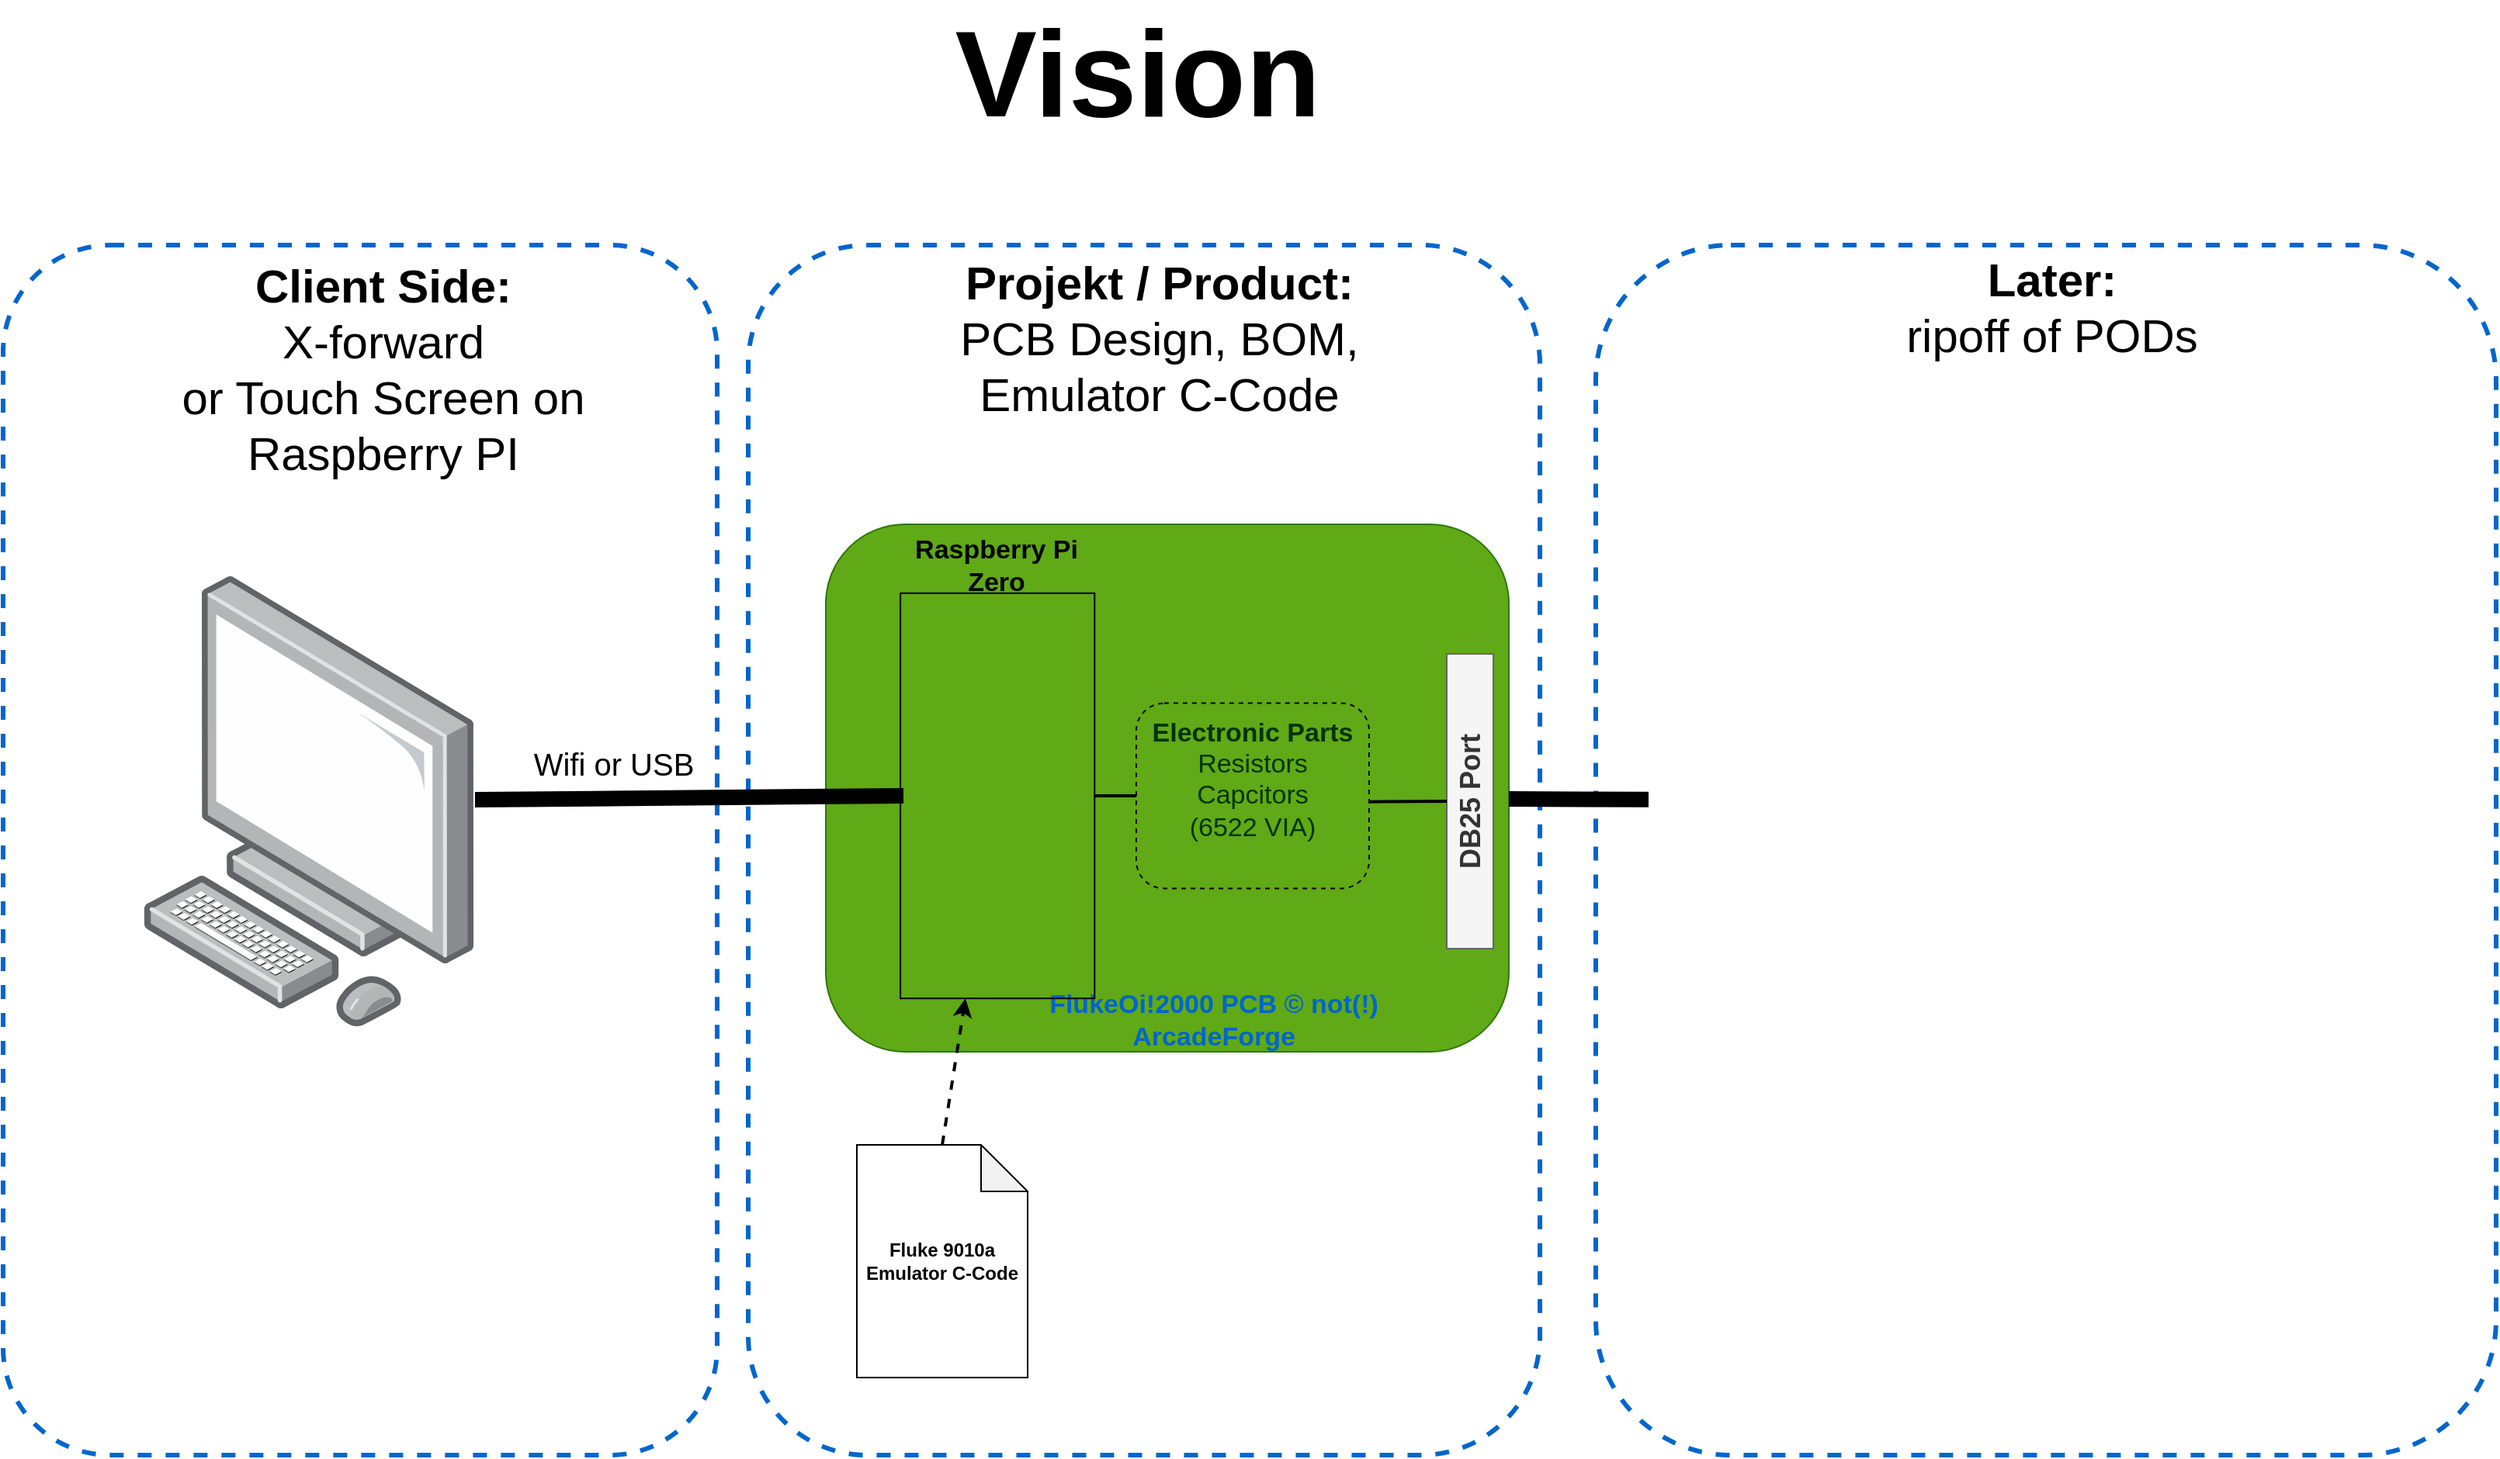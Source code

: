 <mxfile version="14.9.3" type="device"><diagram id="8Wju45zsgtYv8jEK75B2" name="Page-1"><mxGraphModel dx="2908" dy="1141" grid="1" gridSize="10" guides="1" tooltips="1" connect="1" arrows="1" fold="1" page="1" pageScale="1" pageWidth="850" pageHeight="1100" math="0" shadow="0"><root><mxCell id="0"/><mxCell id="1" parent="0"/><mxCell id="MyuMXHC6_W-x5AwkIIro-29" value="" style="rounded=1;whiteSpace=wrap;html=1;fontSize=12;fontColor=#000000;fillColor=none;dashed=1;strokeWidth=3;strokeColor=#0066CC;" vertex="1" parent="1"><mxGeometry x="-770" y="180" width="460" height="780" as="geometry"/></mxCell><mxCell id="MyuMXHC6_W-x5AwkIIro-25" value="" style="rounded=1;whiteSpace=wrap;html=1;fontSize=12;fontColor=#000000;fillColor=none;dashed=1;strokeWidth=3;strokeColor=#0066CC;" vertex="1" parent="1"><mxGeometry x="256" y="180" width="580" height="780" as="geometry"/></mxCell><mxCell id="MyuMXHC6_W-x5AwkIIro-23" value="" style="rounded=1;whiteSpace=wrap;html=1;fontSize=12;fontColor=#000000;fillColor=none;dashed=1;strokeWidth=3;strokeColor=#0066CC;" vertex="1" parent="1"><mxGeometry x="-290" y="180" width="510" height="780" as="geometry"/></mxCell><mxCell id="MyuMXHC6_W-x5AwkIIro-1" value="" style="rounded=1;whiteSpace=wrap;html=1;fillColor=#60a917;strokeColor=#2D7600;fontColor=#ffffff;" vertex="1" parent="1"><mxGeometry x="-240" y="360" width="440" height="340" as="geometry"/></mxCell><mxCell id="MyuMXHC6_W-x5AwkIIro-3" value="&lt;font style=&quot;font-size: 18px&quot;&gt;&lt;b&gt;DB25 Port&lt;br&gt;&lt;/b&gt;&lt;/font&gt;" style="rounded=0;whiteSpace=wrap;html=1;rotation=-90;fillColor=#f5f5f5;strokeColor=#666666;fontColor=#333333;" vertex="1" parent="1"><mxGeometry x="80" y="523.5" width="190" height="30" as="geometry"/></mxCell><mxCell id="MyuMXHC6_W-x5AwkIIro-4" value="&lt;b style=&quot;font-size: 17px&quot;&gt;FlukeOi!2000 PCB &lt;/b&gt;&lt;b style=&quot;font-size: 17px&quot;&gt;© not(!) ArcadeForge &lt;/b&gt;" style="text;html=1;strokeColor=none;fillColor=none;align=center;verticalAlign=middle;whiteSpace=wrap;rounded=0;fontColor=#0066CC;fontSize=17;" vertex="1" parent="1"><mxGeometry x="-150" y="670" width="320" height="20" as="geometry"/></mxCell><mxCell id="MyuMXHC6_W-x5AwkIIro-6" value="" style="shape=image;verticalLabelPosition=bottom;labelBackgroundColor=#ffffff;verticalAlign=top;aspect=fixed;imageAspect=0;image=https://upload.wikimedia.org/wikipedia/commons/d/d8/Pi_Zero.png;imageBorder=#000000;rotation=90;" vertex="1" parent="1"><mxGeometry x="-260" y="472.46" width="261.19" height="125.07" as="geometry"/></mxCell><mxCell id="MyuMXHC6_W-x5AwkIIro-7" value="&lt;div&gt;&lt;font color=&quot;#003300&quot;&gt;&lt;b&gt;Electronic Parts&lt;/b&gt;&lt;br&gt;&lt;/font&gt;&lt;/div&gt;&lt;div&gt;&lt;font color=&quot;#003300&quot;&gt;Resistors&lt;/font&gt;&lt;/div&gt;&lt;div&gt;&lt;font color=&quot;#003300&quot;&gt;Capcitors&lt;/font&gt;&lt;/div&gt;&lt;div&gt;&lt;font color=&quot;#003300&quot;&gt;(6522 VIA)&lt;br&gt;&lt;/font&gt;&lt;/div&gt;&lt;div&gt;&lt;font color=&quot;#003300&quot;&gt;&lt;br&gt;&lt;/font&gt;&lt;/div&gt;" style="rounded=1;whiteSpace=wrap;html=1;fontSize=17;fontColor=#0066CC;fillColor=none;dashed=1;" vertex="1" parent="1"><mxGeometry x="-40" y="475.31" width="150" height="119.38" as="geometry"/></mxCell><mxCell id="MyuMXHC6_W-x5AwkIIro-8" value="" style="endArrow=none;html=1;fontSize=17;fontColor=#0066CC;exitX=0.5;exitY=0;exitDx=0;exitDy=0;entryX=0;entryY=0.5;entryDx=0;entryDy=0;strokeWidth=2;" edge="1" parent="1" source="MyuMXHC6_W-x5AwkIIro-6" target="MyuMXHC6_W-x5AwkIIro-7"><mxGeometry width="50" height="50" relative="1" as="geometry"><mxPoint x="-20" y="780" as="sourcePoint"/><mxPoint x="30" y="730" as="targetPoint"/></mxGeometry></mxCell><mxCell id="MyuMXHC6_W-x5AwkIIro-10" value="" style="endArrow=none;html=1;fontSize=17;fontColor=#0066CC;exitX=1;exitY=0.532;exitDx=0;exitDy=0;entryX=0.5;entryY=0;entryDx=0;entryDy=0;strokeWidth=2;exitPerimeter=0;" edge="1" parent="1" source="MyuMXHC6_W-x5AwkIIro-7" target="MyuMXHC6_W-x5AwkIIro-3"><mxGeometry width="50" height="50" relative="1" as="geometry"><mxPoint x="-56.87" y="544.995" as="sourcePoint"/><mxPoint x="-30" y="544.99" as="targetPoint"/></mxGeometry></mxCell><mxCell id="MyuMXHC6_W-x5AwkIIro-11" value="Raspberry Pi Zero" style="text;html=1;strokeColor=none;fillColor=none;align=center;verticalAlign=middle;whiteSpace=wrap;rounded=0;dashed=1;fontSize=17;fontStyle=1" vertex="1" parent="1"><mxGeometry x="-201.61" y="377" width="144.41" height="20" as="geometry"/></mxCell><mxCell id="MyuMXHC6_W-x5AwkIIro-18" value="" style="endArrow=classic;html=1;fontSize=12;fontColor=#000000;strokeWidth=2;exitX=0.5;exitY=0;exitDx=0;exitDy=0;exitPerimeter=0;dashed=1;" edge="1" parent="1" source="MyuMXHC6_W-x5AwkIIro-17" target="MyuMXHC6_W-x5AwkIIro-6"><mxGeometry width="50" height="50" relative="1" as="geometry"><mxPoint x="-130" y="480" as="sourcePoint"/><mxPoint x="-80" y="430" as="targetPoint"/></mxGeometry></mxCell><mxCell id="MyuMXHC6_W-x5AwkIIro-17" value="&lt;b&gt;Fluke 9010a Emulator C-Code&lt;/b&gt;" style="shape=note;whiteSpace=wrap;html=1;backgroundOutline=1;darkOpacity=0.05;fontSize=12;fontColor=#000000;" vertex="1" parent="1"><mxGeometry x="-220" y="760" width="110" height="150" as="geometry"/></mxCell><mxCell id="MyuMXHC6_W-x5AwkIIro-21" value="" style="points=[];aspect=fixed;html=1;align=center;shadow=0;dashed=0;image;image=img/lib/allied_telesis/computer_and_terminals/Personal_Computer.svg;fontSize=12;fontColor=#000000;fillColor=#ffffff;" vertex="1" parent="1"><mxGeometry x="-680" y="393.5" width="213.98" height="290" as="geometry"/></mxCell><mxCell id="MyuMXHC6_W-x5AwkIIro-22" value="" style="shape=image;verticalLabelPosition=bottom;labelBackgroundColor=#ffffff;verticalAlign=top;aspect=fixed;imageAspect=0;image=https://uploads.tapatalk-cdn.com/20200702/42542122771c23bbb6d1ca1558416e1d.jpg;" vertex="1" parent="1"><mxGeometry x="290" y="370" width="512" height="337" as="geometry"/></mxCell><mxCell id="MyuMXHC6_W-x5AwkIIro-24" value="Projekt / Product: &lt;span style=&quot;font-weight: normal&quot;&gt;PCB Design, BOM, Emulator C-Code&lt;br&gt;&lt;/span&gt;" style="text;html=1;strokeColor=none;fillColor=none;align=center;verticalAlign=middle;whiteSpace=wrap;rounded=0;dashed=1;fontSize=30;fontColor=#000000;fontStyle=1" vertex="1" parent="1"><mxGeometry x="-160" y="230" width="270" height="20" as="geometry"/></mxCell><mxCell id="MyuMXHC6_W-x5AwkIIro-26" value="Later: &lt;br&gt;&lt;span style=&quot;font-weight: normal&quot;&gt;ripoff of PODs&lt;/span&gt;" style="text;html=1;strokeColor=none;fillColor=none;align=center;verticalAlign=middle;whiteSpace=wrap;rounded=0;dashed=1;fontSize=30;fontColor=#000000;fontStyle=1" vertex="1" parent="1"><mxGeometry x="415" y="210" width="270" height="20" as="geometry"/></mxCell><mxCell id="MyuMXHC6_W-x5AwkIIro-27" value="" style="endArrow=none;html=1;fontSize=30;fontColor=#000000;strokeWidth=10;exitX=1;exitY=0.5;exitDx=0;exitDy=0;" edge="1" parent="1" target="MyuMXHC6_W-x5AwkIIro-22"><mxGeometry width="50" height="50" relative="1" as="geometry"><mxPoint x="200" y="537" as="sourcePoint"/><mxPoint x="290" y="538.301" as="targetPoint"/></mxGeometry></mxCell><mxCell id="MyuMXHC6_W-x5AwkIIro-30" value="Client Side:&lt;br&gt;&lt;span style=&quot;font-weight: normal&quot;&gt;X-forward &lt;br&gt;or Touch Screen on Raspberry PI&lt;br&gt;&lt;/span&gt;" style="text;html=1;strokeColor=none;fillColor=none;align=center;verticalAlign=middle;whiteSpace=wrap;rounded=0;dashed=1;fontSize=30;fontColor=#000000;fontStyle=1" vertex="1" parent="1"><mxGeometry x="-690" y="250" width="330" height="20" as="geometry"/></mxCell><mxCell id="MyuMXHC6_W-x5AwkIIro-31" value="" style="endArrow=none;html=1;fontSize=30;fontColor=#000000;strokeWidth=10;" edge="1" parent="1" source="MyuMXHC6_W-x5AwkIIro-21"><mxGeometry width="50" height="50" relative="1" as="geometry"><mxPoint x="-280" y="534.58" as="sourcePoint"/><mxPoint x="-190" y="534.97" as="targetPoint"/></mxGeometry></mxCell><mxCell id="MyuMXHC6_W-x5AwkIIro-32" value="Wifi or USB" style="text;html=1;strokeColor=none;fillColor=none;align=center;verticalAlign=middle;whiteSpace=wrap;rounded=0;dashed=1;fontSize=20;fontColor=#000000;" vertex="1" parent="1"><mxGeometry x="-454" y="503.5" width="155" height="20" as="geometry"/></mxCell><mxCell id="MyuMXHC6_W-x5AwkIIro-33" value="&lt;font style=&quot;font-size: 79px&quot;&gt;&lt;b&gt;Vision&lt;/b&gt;&lt;/font&gt;" style="text;html=1;strokeColor=none;fillColor=none;align=center;verticalAlign=middle;whiteSpace=wrap;rounded=0;dashed=1;fontSize=22;fontColor=#000000;strokeWidth=9;" vertex="1" parent="1"><mxGeometry x="-334" y="30" width="590" height="80" as="geometry"/></mxCell></root></mxGraphModel></diagram></mxfile>